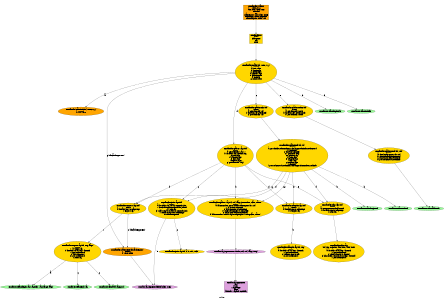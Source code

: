// sudo apt-get install graphviz
// sudo apt-get install xdot
// xdot tiler.dot
digraph TILER
{
	label="Tiler";
	fontsize=20;
	size="3,2";
	ratio=fill;

	osmdb_tilerState_t          [fillcolor=orange,    style=filled, shape=box, label="osmdb_tilerState_t\nzoom, x, y\nlatT, lonL, latB, lonR\nmin_dist\nos\nmap_export: nid/wid=>ONE\nmap_segs: wid=>segment\nmm_nds_join: nid=>wid"];
	osmdb_tilerState_init       [fillcolor=orange,    style=filled, label="osmdb_tilerState_init(tid, zoom, x, y)\n----------\na) init state"];
	osmdb_tilerState_reset      [fillcolor=orange,    style=filled, label="osmdb_tilerState_reset(discard_export)\n----------\na) reset state"];
	osmdb_tiler_t               [fillcolor=gold,      style=filled, shape=box, label="osmdb_tiler_t\nindex\nchangeset\nnth\nstate"];
	osmdb_tiler_make            [fillcolor=gold,      style=filled, label="osmdb_tiler_make(tid, zoom, x, y)\n----------\na) init state\nb) beginTile\nc) gatherRels\nd) gatherWays\ne) gatherNodes\nf) endTile\ng) reset state"];
	osmdb_tiler_gatherNodes     [fillcolor=gold,      style=filled, label="osmdb_tiler_gatherNodes(tid)\n----------\na) get tile_refs (node)\nb) foreach(ref) gatherNode\nd) put tile_refs (node)"];
	osmdb_tiler_gatherNode      [fillcolor=gold,      style=filled, label="osmdb_tiler_gatherNode(tid, nid)\n----------\na) check map_export for nid\nb) get node_info/node_coord\nc) osmdb_ostream_addNode\nd) put node_coord/node_info"];
	osmdb_tiler_gatherWays      [fillcolor=gold,      style=filled, label="osmdb_tiler_gatherWays(tid)\n----------\na) get tile_refs (way)\nb) foreach(way) gatherWay\nc) joinWays\nd) sampleWays\ne) clipWays\nf) exportWays\ng) put tile_refs (way)"];
	osmdb_tiler_gatherWay       [fillcolor=gold,      style=filled, label="osmdb_tiler_gatherWay(tid, wid, flags, is_member, class, name)\n----------\na) if(is_member == 0) check map_export for wid\nb) create segment\nc) add segment to map_segs\nd) check if segment is complete\ne) otherwise add mm_join_nds\nf) if(is_member) mark way in map_export (using class, name)"];
	osmdb_tiler_sampleWays      [fillcolor=gold,      style=filled, label="osmdb_tiler_sampleWays(tid)\n----------\na) foreach seg in map_segs\nb) sampleWay"];
	osmdb_tiler_sampleWay       [fillcolor=gold,      style=filled, label="osmdb_tiler_sampleWay(tid, seg)\n----------\na) foreach(ref) in seg->list_nds\n1) get node_coord\n2) select/remove refs\n3) put node_coord"];
	osmdb_tiler_clipWays        [fillcolor=gold,      style=filled, label="osmdb_tiler_clipWays(tid)\n----------\na) compute extended bounds\nb) foreach seg in map_segs\nc) clipWay"];
	osmdb_tiler_exportWays      [fillcolor=gold,      style=filled, label="osmdb_tiler_exportWays(tid)\n----------\na) foreach(seg) in map_segs\n1) exportWay"];
	osmdb_tiler_exportWay       [fillcolor=gold,      style=filled, label="osmdb_tiler_exportWay(tid, seg, flags)\n----------\na) beginWay\nb) foreach(ref) in seg->list_nds\n1) get node_coord\n2) addWayCoord\n3) put node_coord\nc) endWay"];
	osmdb_tiler_clipWay         [fillcolor=gold,      style=filled, label="osmdb_tiler_clipWay\n(tid, seg, member, latT, lonL, latB, lonR)\n----------\na) foreach ref in seg->list_nds\n1) get node_coord\n2) check if node is clipped\n3) clip nodes (remove from seg->list_nds)\n4) put node_coord"];
	osmdb_tiler_joinWays        [fillcolor=gold,      style=filled, label="osmdb_tiler_joinWays(tid)\n----------\na) foreach(way, nd) in mm_nds_join\n1) check if segment should be joined\n2) joinWay\n3) mark seg as invalid in mm_nds_join\n4) remove seg from map_segs\n5) delete segment"];
	osmdb_tiler_joinWay         [fillcolor=gold,      style=filled, label="osmdb_tiler_joinWay(tid, a, b, ref1, ref2)"];
	osmdb_tiler_gatherRels      [fillcolor=gold,      style=filled, label="osmdb_tiler_gatherRels(tid)\n----------\na) get tile_refs (rel)\nb) foreach(ref) gatherRel\nc) put tile_refs (rel)"];
	osmdb_tiler_gatherRel       [fillcolor=gold,      style=filled, label="osmdb_tiler_gatherRel(tid, rid)\n----------\na) get rel_info/rel_members/rel_range/node_info/node_coord\nb) beginRel\nc) foreach(member)\nc1) get inner flag\nc2) gatherWay\nd) joinWays\ne) sampleWays\nf) clipWays\ng) exportWays\nh)endRel\ni) put node_coord/node_info/rel_range/rel_members/rel_info"];
	osmdb_ostream_beginTile     [fillcolor=palegreen, style=filled, label="osmdb_ostream_beginTile"];
	osmdb_ostream_endTile       [fillcolor=palegreen, style=filled, label="osmdb_ostream_endTile"];
	osmdb_ostream_addNode       [fillcolor=palegreen, style=filled, label="osmdb_ostream_addNode"];
	osmdb_ostream_beginRel      [fillcolor=palegreen, style=filled, label="osmdb_ostream_beginRel"];
	osmdb_ostream_endRel        [fillcolor=palegreen, style=filled, label="osmdb_ostream_endRel"];
	osmdb_ostream_beginWay      [fillcolor=palegreen, style=filled, label="osmdb_ostream_beginWay(way_info, way_range, flags)"];
	osmdb_ostream_endWay        [fillcolor=palegreen, style=filled, label="osmdb_ostream_endWay"];
	osmdb_ostream_addWayCoord   [fillcolor=palegreen, style=filled, label="osmdb_ostream_addWayCoord"];
	osmdb_waySegment_t          [fillcolor=plum,      style=filled, shape=box, label="osmdb_waySegment_t\nhwi\nhwn\nway_range\nflags\nlist_nds: way_nds COPIES"];
	osmdb_waySegment_new        [fillcolor=plum,      style=filled, label="osmdb_waySegment_new(index, tid, wid, flags, _seg)"];
	osmdb_waySegment_delete     [fillcolor=plum,      style=filled, label="osmdb_waySegment_delete(index, _seg)"];

	osmdb_waySegment_new        -> osmdb_waySegment_t;
	osmdb_tilerState_t          -> osmdb_tiler_t;
	osmdb_tiler_t               -> osmdb_tiler_make;
	osmdb_tiler_make            -> osmdb_tilerState_init       [label="a"];
	osmdb_tiler_make            -> osmdb_ostream_beginTile     [label="b"];
	osmdb_tiler_make            -> osmdb_tiler_gatherRels      [label="c"];
	osmdb_tiler_make            -> osmdb_tiler_gatherWays      [label="d"];
	osmdb_tiler_make            -> osmdb_tiler_gatherNodes     [label="e"];
	osmdb_tiler_make            -> osmdb_ostream_endTile       [label="f"];
	osmdb_tiler_make            -> osmdb_tilerState_reset      [label="g (discard_export=1)"];
	osmdb_tiler_gatherWays      -> osmdb_tiler_gatherWay       [label="b"];
	osmdb_tiler_gatherWays      -> osmdb_tiler_joinWays        [label="c"];
	osmdb_tiler_gatherWays      -> osmdb_tiler_sampleWays      [label="d"];
	osmdb_tiler_gatherWays      -> osmdb_tiler_clipWays        [label="e"];
	osmdb_tiler_gatherWays      -> osmdb_tiler_exportWays      [label="f"];
	osmdb_tiler_exportWays      -> osmdb_tiler_exportWay       [label="1"];
	osmdb_tiler_exportWays      -> osmdb_tilerState_reset      [label="2 (discard_export=0)"];
	osmdb_tiler_exportWay       -> osmdb_ostream_beginWay      [label="a"];
	osmdb_tiler_exportWay       -> osmdb_ostream_addWayCoord   [label="2"];
	osmdb_tiler_exportWay       -> osmdb_ostream_endWay        [label="c"];
	osmdb_tilerState_reset      -> osmdb_waySegment_delete;
	osmdb_tiler_sampleWays      -> osmdb_tiler_sampleWay       [label="b"];
	osmdb_tiler_gatherWay       -> osmdb_waySegment_new;
	osmdb_tiler_joinWays        -> osmdb_tiler_joinWay         [label="2"];
	osmdb_tiler_joinWays        -> osmdb_waySegment_delete     [label="5"];
	osmdb_tiler_clipWays        -> osmdb_tiler_clipWay;
	osmdb_tiler_gatherNodes     -> osmdb_tiler_gatherNode;
	osmdb_tiler_gatherNode      -> osmdb_ostream_addNode;
	osmdb_tiler_gatherRels      -> osmdb_tiler_gatherRel;
	osmdb_tiler_gatherRel       -> osmdb_ostream_beginRel      [label="b"];
	osmdb_tiler_gatherRel       -> osmdb_tiler_gatherWay       [label="c2"];
	osmdb_tiler_gatherRel       -> osmdb_tiler_joinWays        [label="d"];
	osmdb_tiler_gatherRel       -> osmdb_tiler_sampleWays      [label="e"];
	osmdb_tiler_gatherRel       -> osmdb_tiler_clipWays        [label="f"];
	osmdb_tiler_gatherRel       -> osmdb_tiler_exportWays      [label="g"];
	osmdb_tiler_gatherRel       -> osmdb_ostream_endRel        [label="h"];
}
